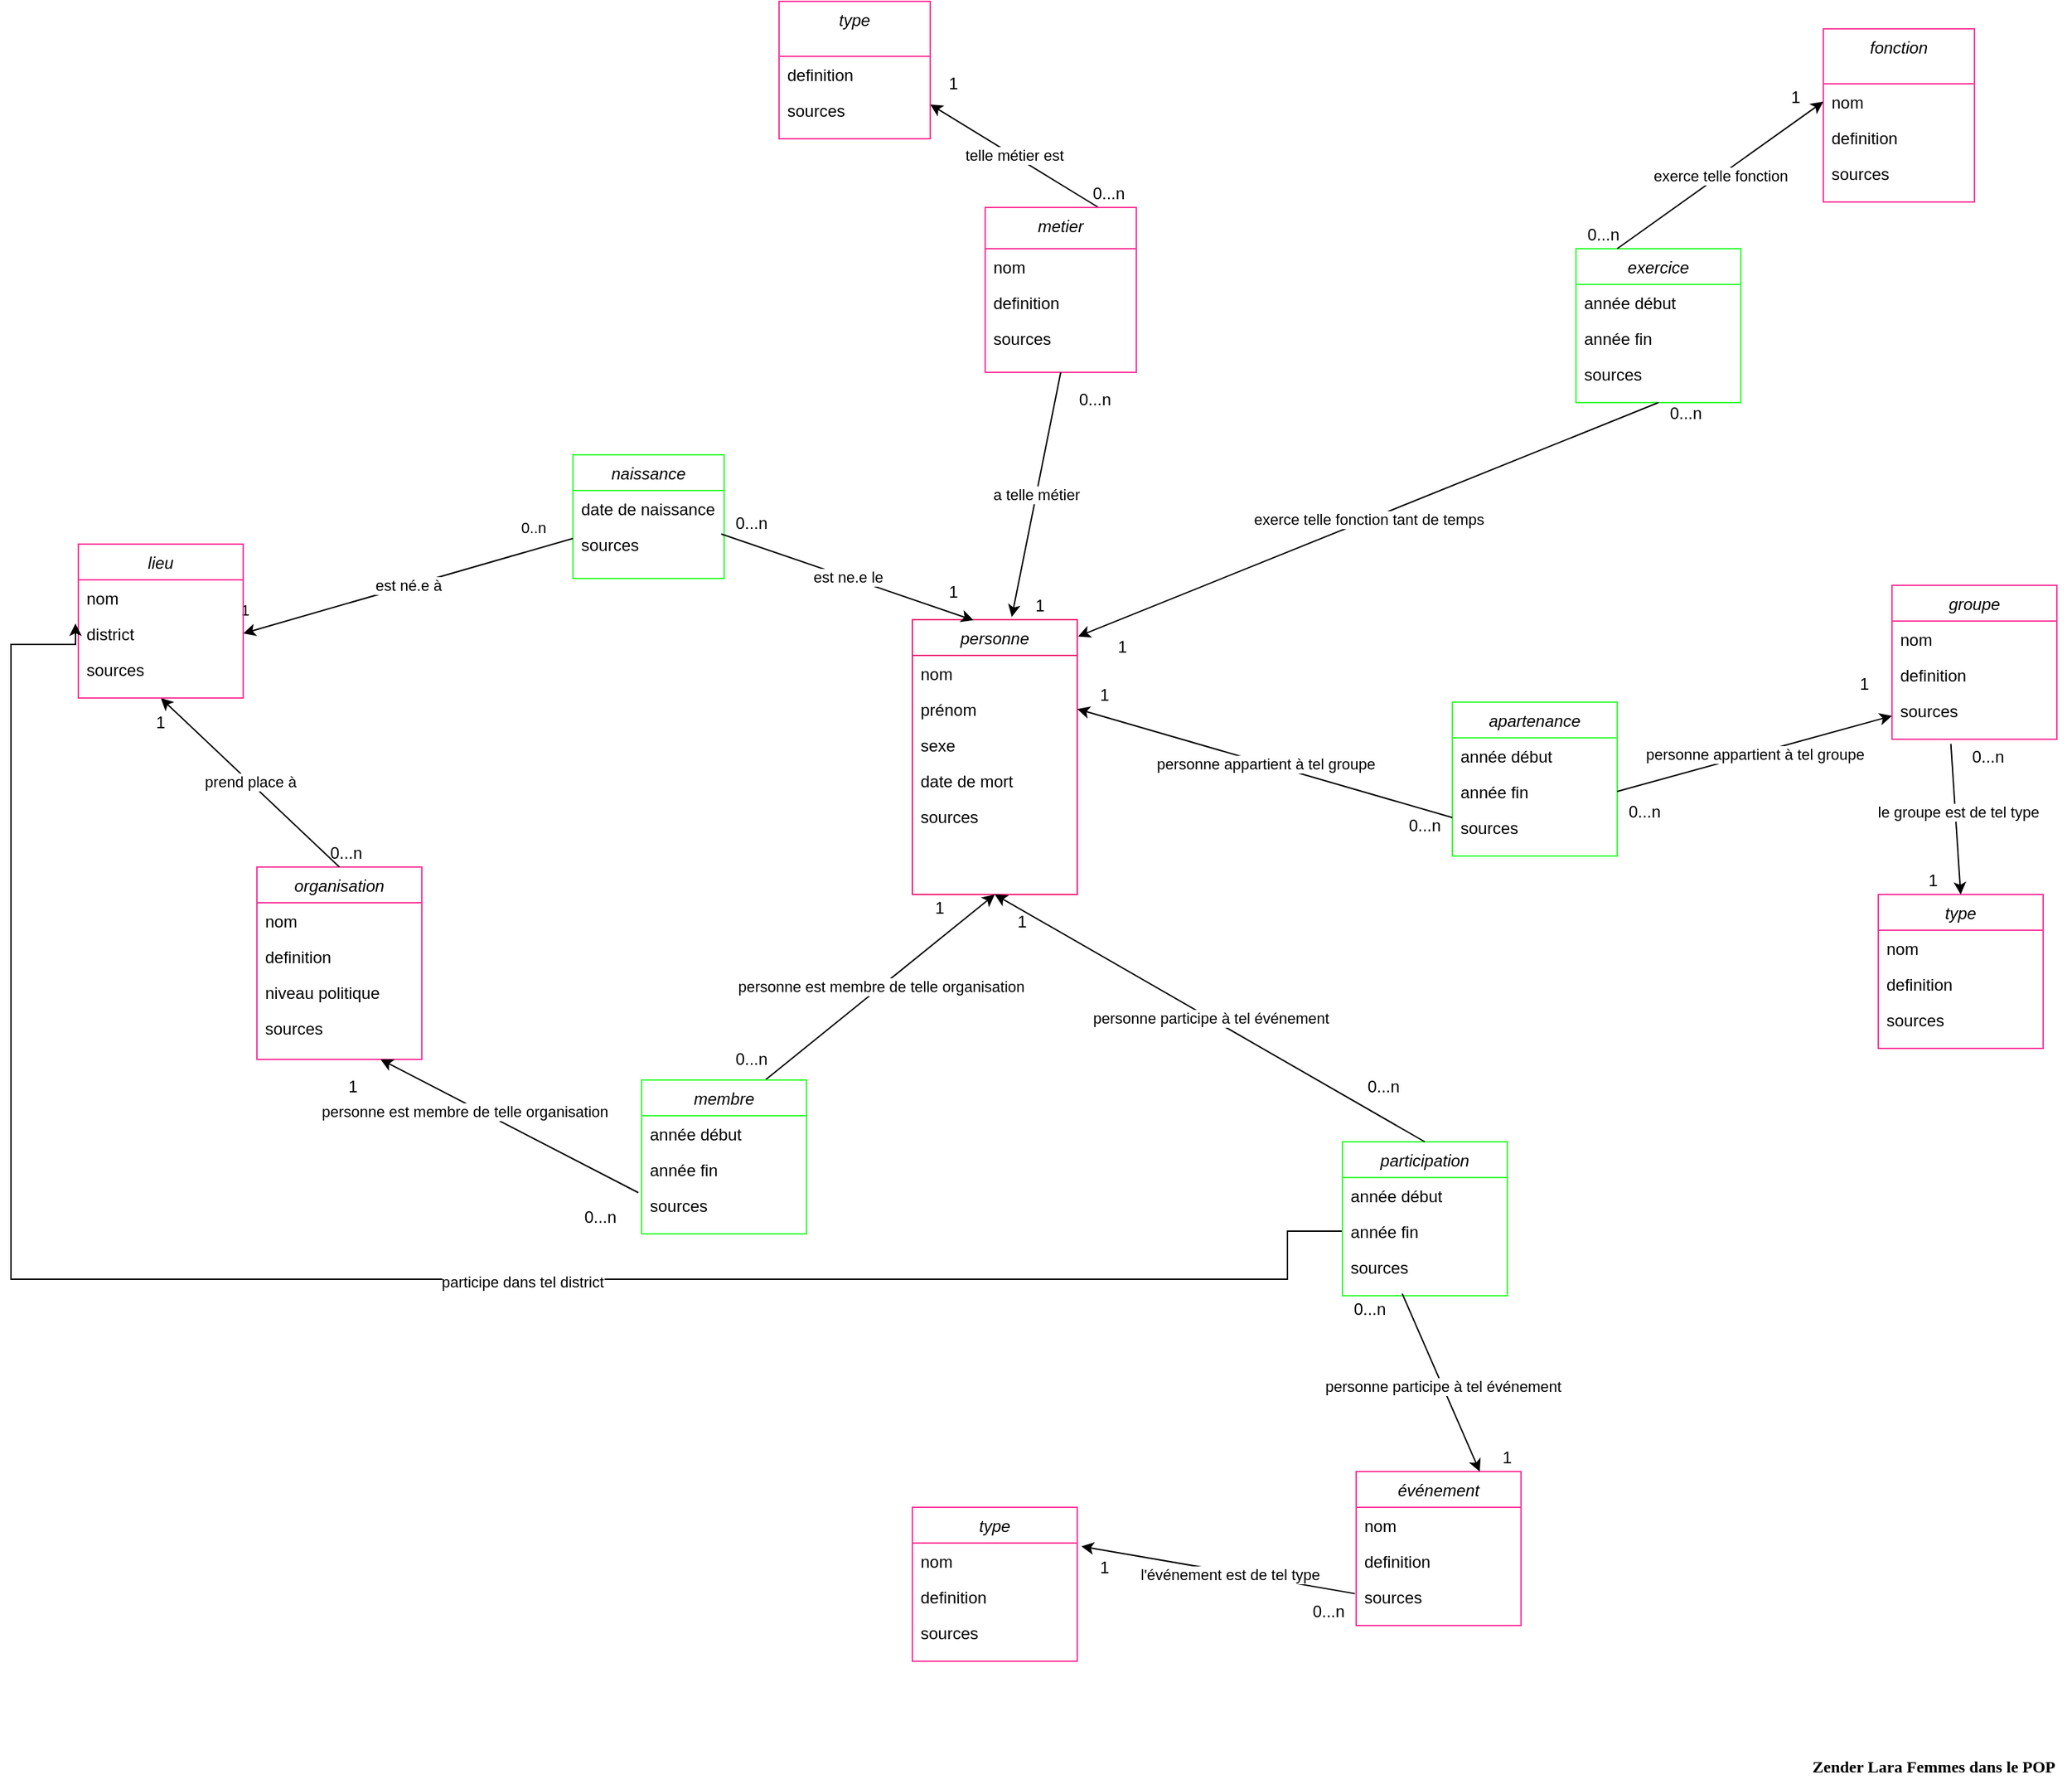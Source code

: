 <mxfile version="24.5.3" type="device">
  <diagram id="C5RBs43oDa-KdzZeNtuy" name="Page-1">
    <mxGraphModel dx="1290" dy="1790" grid="1" gridSize="10" guides="1" tooltips="1" connect="1" arrows="1" fold="1" page="1" pageScale="1" pageWidth="1654" pageHeight="1169" math="0" shadow="0">
      <root>
        <mxCell id="WIyWlLk6GJQsqaUBKTNV-0" />
        <mxCell id="WIyWlLk6GJQsqaUBKTNV-1" parent="WIyWlLk6GJQsqaUBKTNV-0" />
        <mxCell id="zkfFHV4jXpPFQw0GAbJ--0" value="personne" style="swimlane;fontStyle=2;align=center;verticalAlign=top;childLayout=stackLayout;horizontal=1;startSize=26;horizontalStack=0;resizeParent=1;resizeLast=0;collapsible=1;marginBottom=0;rounded=0;shadow=0;strokeWidth=1;strokeColor=#F02274;" parent="WIyWlLk6GJQsqaUBKTNV-1" vertex="1">
          <mxGeometry x="767" y="270" width="120" height="200" as="geometry">
            <mxRectangle x="230" y="140" width="160" height="26" as="alternateBounds" />
          </mxGeometry>
        </mxCell>
        <mxCell id="zkfFHV4jXpPFQw0GAbJ--1" value="nom" style="text;align=left;verticalAlign=top;spacingLeft=4;spacingRight=4;overflow=hidden;rotatable=0;points=[[0,0.5],[1,0.5]];portConstraint=eastwest;" parent="zkfFHV4jXpPFQw0GAbJ--0" vertex="1">
          <mxGeometry y="26" width="120" height="26" as="geometry" />
        </mxCell>
        <mxCell id="zkfFHV4jXpPFQw0GAbJ--3" value="prénom" style="text;align=left;verticalAlign=top;spacingLeft=4;spacingRight=4;overflow=hidden;rotatable=0;points=[[0,0.5],[1,0.5]];portConstraint=eastwest;rounded=0;shadow=0;html=0;" parent="zkfFHV4jXpPFQw0GAbJ--0" vertex="1">
          <mxGeometry y="52" width="120" height="26" as="geometry" />
        </mxCell>
        <mxCell id="26" value="sexe" style="text;align=left;verticalAlign=top;spacingLeft=4;spacingRight=4;overflow=hidden;rotatable=0;points=[[0,0.5],[1,0.5]];portConstraint=eastwest;rounded=0;shadow=0;html=0;" parent="zkfFHV4jXpPFQw0GAbJ--0" vertex="1">
          <mxGeometry y="78" width="120" height="26" as="geometry" />
        </mxCell>
        <mxCell id="53" value="date de mort" style="text;align=left;verticalAlign=top;spacingLeft=4;spacingRight=4;overflow=hidden;rotatable=0;points=[[0,0.5],[1,0.5]];portConstraint=eastwest;rounded=0;shadow=0;html=0;" parent="zkfFHV4jXpPFQw0GAbJ--0" vertex="1">
          <mxGeometry y="104" width="120" height="26" as="geometry" />
        </mxCell>
        <mxCell id="ePpiXP_GHWZkbADmIgNu-151" value="sources" style="text;align=left;verticalAlign=top;spacingLeft=4;spacingRight=4;overflow=hidden;rotatable=0;points=[[0,0.5],[1,0.5]];portConstraint=eastwest;rounded=0;shadow=0;html=0;" parent="zkfFHV4jXpPFQw0GAbJ--0" vertex="1">
          <mxGeometry y="130" width="120" height="34" as="geometry" />
        </mxCell>
        <mxCell id="Bw8D9-mf-STMI-rw64IU-0" value="naissance" style="swimlane;fontStyle=2;align=center;verticalAlign=top;childLayout=stackLayout;horizontal=1;startSize=26;horizontalStack=0;resizeParent=1;resizeLast=0;collapsible=1;marginBottom=0;rounded=0;shadow=0;strokeWidth=1;strokeColor=#33FF33;" parent="WIyWlLk6GJQsqaUBKTNV-1" vertex="1">
          <mxGeometry x="520" y="150" width="110" height="90" as="geometry">
            <mxRectangle x="230" y="140" width="160" height="26" as="alternateBounds" />
          </mxGeometry>
        </mxCell>
        <mxCell id="Bw8D9-mf-STMI-rw64IU-1" value="date de naissance" style="text;align=left;verticalAlign=top;spacingLeft=4;spacingRight=4;overflow=hidden;rotatable=0;points=[[0,0.5],[1,0.5]];portConstraint=eastwest;" parent="Bw8D9-mf-STMI-rw64IU-0" vertex="1">
          <mxGeometry y="26" width="110" height="26" as="geometry" />
        </mxCell>
        <mxCell id="Bw8D9-mf-STMI-rw64IU-53" style="edgeStyle=elbowEdgeStyle;rounded=0;orthogonalLoop=1;jettySize=auto;elbow=vertical;html=1;exitX=0;exitY=0.5;exitDx=0;exitDy=0;" parent="Bw8D9-mf-STMI-rw64IU-0" edge="1">
          <mxGeometry relative="1" as="geometry">
            <mxPoint y="65" as="sourcePoint" />
            <mxPoint y="65" as="targetPoint" />
          </mxGeometry>
        </mxCell>
        <mxCell id="ePpiXP_GHWZkbADmIgNu-146" value="sources" style="text;align=left;verticalAlign=top;spacingLeft=4;spacingRight=4;overflow=hidden;rotatable=0;points=[[0,0.5],[1,0.5]];portConstraint=eastwest;rounded=0;shadow=0;html=0;" parent="Bw8D9-mf-STMI-rw64IU-0" vertex="1">
          <mxGeometry y="52" width="110" height="34" as="geometry" />
        </mxCell>
        <mxCell id="Bw8D9-mf-STMI-rw64IU-49" value="est né.e à" style="endArrow=classic;html=1;entryX=1;entryY=0.5;entryDx=0;entryDy=0;" parent="WIyWlLk6GJQsqaUBKTNV-1" source="Bw8D9-mf-STMI-rw64IU-0" target="AKejJXtfKyZrkdiXsG_P-150" edge="1">
          <mxGeometry relative="1" as="geometry">
            <mxPoint x="700" y="290.0" as="sourcePoint" />
            <mxPoint x="290" y="301" as="targetPoint" />
            <Array as="points" />
          </mxGeometry>
        </mxCell>
        <mxCell id="Bw8D9-mf-STMI-rw64IU-51" value="1" style="edgeLabel;html=1;align=center;verticalAlign=middle;resizable=0;points=[];" parent="Bw8D9-mf-STMI-rw64IU-49" vertex="1" connectable="0">
          <mxGeometry x="0.888" y="-1" relative="1" as="geometry">
            <mxPoint x="-12" y="-12" as="offset" />
          </mxGeometry>
        </mxCell>
        <mxCell id="Bw8D9-mf-STMI-rw64IU-52" value="0..n" style="edgeLabel;html=1;align=center;verticalAlign=middle;resizable=0;points=[];" parent="Bw8D9-mf-STMI-rw64IU-49" vertex="1" connectable="0">
          <mxGeometry x="-0.881" y="-1" relative="1" as="geometry">
            <mxPoint x="-14.14" y="-11" as="offset" />
          </mxGeometry>
        </mxCell>
        <mxCell id="Bw8D9-mf-STMI-rw64IU-54" value="organisation" style="swimlane;fontStyle=2;align=center;verticalAlign=top;childLayout=stackLayout;horizontal=1;startSize=26;horizontalStack=0;resizeParent=1;resizeLast=0;collapsible=1;marginBottom=0;rounded=0;shadow=0;strokeWidth=1;strokeColor=#FF3399;" parent="WIyWlLk6GJQsqaUBKTNV-1" vertex="1">
          <mxGeometry x="290" y="450" width="120" height="140" as="geometry">
            <mxRectangle x="230" y="140" width="160" height="26" as="alternateBounds" />
          </mxGeometry>
        </mxCell>
        <mxCell id="Bw8D9-mf-STMI-rw64IU-55" value="nom" style="text;align=left;verticalAlign=top;spacingLeft=4;spacingRight=4;overflow=hidden;rotatable=0;points=[[0,0.5],[1,0.5]];portConstraint=eastwest;" parent="Bw8D9-mf-STMI-rw64IU-54" vertex="1">
          <mxGeometry y="26" width="120" height="26" as="geometry" />
        </mxCell>
        <mxCell id="Bw8D9-mf-STMI-rw64IU-57" style="edgeStyle=elbowEdgeStyle;rounded=0;orthogonalLoop=1;jettySize=auto;elbow=vertical;html=1;exitX=0;exitY=0.5;exitDx=0;exitDy=0;" parent="Bw8D9-mf-STMI-rw64IU-54" edge="1">
          <mxGeometry relative="1" as="geometry">
            <mxPoint y="91" as="sourcePoint" />
            <mxPoint y="91" as="targetPoint" />
          </mxGeometry>
        </mxCell>
        <mxCell id="10" value="definition" style="text;align=left;verticalAlign=top;spacingLeft=4;spacingRight=4;overflow=hidden;rotatable=0;points=[[0,0.5],[1,0.5]];portConstraint=eastwest;rounded=0;shadow=0;html=0;" parent="Bw8D9-mf-STMI-rw64IU-54" vertex="1">
          <mxGeometry y="52" width="120" height="26" as="geometry" />
        </mxCell>
        <mxCell id="54" value="niveau politique" style="text;align=left;verticalAlign=top;spacingLeft=4;spacingRight=4;overflow=hidden;rotatable=0;points=[[0,0.5],[1,0.5]];portConstraint=eastwest;rounded=0;shadow=0;html=0;" parent="Bw8D9-mf-STMI-rw64IU-54" vertex="1">
          <mxGeometry y="78" width="120" height="26" as="geometry" />
        </mxCell>
        <mxCell id="ePpiXP_GHWZkbADmIgNu-149" value="sources" style="text;align=left;verticalAlign=top;spacingLeft=4;spacingRight=4;overflow=hidden;rotatable=0;points=[[0,0.5],[1,0.5]];portConstraint=eastwest;rounded=0;shadow=0;html=0;" parent="Bw8D9-mf-STMI-rw64IU-54" vertex="1">
          <mxGeometry y="104" width="120" height="34" as="geometry" />
        </mxCell>
        <mxCell id="Bw8D9-mf-STMI-rw64IU-127" value="&lt;p class=&quot;p1&quot; style=&quot;margin: 0px ; font-stretch: normal ; line-height: normal ; font-family: &amp;quot;times&amp;quot;&quot;&gt;&lt;b&gt;Zender Lara Femmes dans le POP&lt;/b&gt;&lt;/p&gt;" style="text;html=1;align=center;verticalAlign=middle;resizable=0;points=[];autosize=1;" parent="WIyWlLk6GJQsqaUBKTNV-1" vertex="1">
          <mxGeometry x="1410" y="1090" width="200" height="30" as="geometry" />
        </mxCell>
        <mxCell id="15" value="prend place à" style="edgeStyle=none;html=1;exitX=0.5;exitY=0;exitDx=0;exitDy=0;entryX=0.5;entryY=1;entryDx=0;entryDy=0;" parent="WIyWlLk6GJQsqaUBKTNV-1" source="Bw8D9-mf-STMI-rw64IU-54" target="AKejJXtfKyZrkdiXsG_P-148" edge="1">
          <mxGeometry relative="1" as="geometry">
            <mxPoint x="230" y="350" as="targetPoint" />
            <Array as="points" />
          </mxGeometry>
        </mxCell>
        <mxCell id="36" value="personne est membre de telle organisation" style="edgeStyle=none;html=1;exitX=0.75;exitY=0;exitDx=0;exitDy=0;entryX=0.5;entryY=1;entryDx=0;entryDy=0;" parent="WIyWlLk6GJQsqaUBKTNV-1" source="31" target="zkfFHV4jXpPFQw0GAbJ--0" edge="1">
          <mxGeometry relative="1" as="geometry">
            <mxPoint x="1110" y="520" as="targetPoint" />
          </mxGeometry>
        </mxCell>
        <mxCell id="42" value="personne est membre de telle organisation" style="edgeStyle=none;html=1;entryX=0.75;entryY=1;entryDx=0;entryDy=0;exitX=-0.02;exitY=1.154;exitDx=0;exitDy=0;exitPerimeter=0;" parent="WIyWlLk6GJQsqaUBKTNV-1" source="33" target="Bw8D9-mf-STMI-rw64IU-54" edge="1">
          <mxGeometry x="0.318" y="6" relative="1" as="geometry">
            <mxPoint x="720" y="620" as="targetPoint" />
            <mxPoint x="860" y="840" as="sourcePoint" />
            <Array as="points" />
            <mxPoint as="offset" />
          </mxGeometry>
        </mxCell>
        <mxCell id="31" value="membre" style="swimlane;fontStyle=2;align=center;verticalAlign=top;childLayout=stackLayout;horizontal=1;startSize=26;horizontalStack=0;resizeParent=1;resizeLast=0;collapsible=1;marginBottom=0;rounded=0;shadow=0;strokeWidth=1;strokeColor=#33FF33;" parent="WIyWlLk6GJQsqaUBKTNV-1" vertex="1">
          <mxGeometry x="570" y="605" width="120" height="112" as="geometry">
            <mxRectangle x="230" y="140" width="160" height="26" as="alternateBounds" />
          </mxGeometry>
        </mxCell>
        <mxCell id="32" value="année début" style="text;align=left;verticalAlign=top;spacingLeft=4;spacingRight=4;overflow=hidden;rotatable=0;points=[[0,0.5],[1,0.5]];portConstraint=eastwest;" parent="31" vertex="1">
          <mxGeometry y="26" width="120" height="26" as="geometry" />
        </mxCell>
        <mxCell id="34" style="edgeStyle=elbowEdgeStyle;rounded=0;orthogonalLoop=1;jettySize=auto;elbow=vertical;html=1;exitX=0;exitY=0.5;exitDx=0;exitDy=0;" parent="31" edge="1">
          <mxGeometry relative="1" as="geometry">
            <mxPoint y="91" as="sourcePoint" />
            <mxPoint y="91" as="targetPoint" />
          </mxGeometry>
        </mxCell>
        <mxCell id="33" value="année fin" style="text;align=left;verticalAlign=top;spacingLeft=4;spacingRight=4;overflow=hidden;rotatable=0;points=[[0,0.5],[1,0.5]];portConstraint=eastwest;rounded=0;shadow=0;html=0;" parent="31" vertex="1">
          <mxGeometry y="52" width="120" height="26" as="geometry" />
        </mxCell>
        <mxCell id="ePpiXP_GHWZkbADmIgNu-150" value="sources" style="text;align=left;verticalAlign=top;spacingLeft=4;spacingRight=4;overflow=hidden;rotatable=0;points=[[0,0.5],[1,0.5]];portConstraint=eastwest;rounded=0;shadow=0;html=0;" parent="31" vertex="1">
          <mxGeometry y="78" width="120" height="34" as="geometry" />
        </mxCell>
        <mxCell id="56" value="0...n" style="text;strokeColor=none;align=center;fillColor=none;html=1;verticalAlign=middle;whiteSpace=wrap;rounded=0;" parent="WIyWlLk6GJQsqaUBKTNV-1" vertex="1">
          <mxGeometry x="630" y="190" width="40" height="20" as="geometry" />
        </mxCell>
        <mxCell id="57" value="1" style="text;strokeColor=none;align=center;fillColor=none;html=1;verticalAlign=middle;whiteSpace=wrap;rounded=0;" parent="WIyWlLk6GJQsqaUBKTNV-1" vertex="1">
          <mxGeometry x="840" y="250" width="40" height="20" as="geometry" />
        </mxCell>
        <mxCell id="58" value="0...n" style="text;strokeColor=none;align=center;fillColor=none;html=1;verticalAlign=middle;whiteSpace=wrap;rounded=0;" parent="WIyWlLk6GJQsqaUBKTNV-1" vertex="1">
          <mxGeometry x="340" y="430" width="30" height="20" as="geometry" />
        </mxCell>
        <mxCell id="59" value="1" style="text;strokeColor=none;align=center;fillColor=none;html=1;verticalAlign=middle;whiteSpace=wrap;rounded=0;" parent="WIyWlLk6GJQsqaUBKTNV-1" vertex="1">
          <mxGeometry x="210" y="335" width="20" height="20" as="geometry" />
        </mxCell>
        <mxCell id="60" value="0...n" style="text;strokeColor=none;align=center;fillColor=none;html=1;verticalAlign=middle;whiteSpace=wrap;rounded=0;" parent="WIyWlLk6GJQsqaUBKTNV-1" vertex="1">
          <mxGeometry x="890" y="-50" width="40" height="20" as="geometry" />
        </mxCell>
        <mxCell id="61" value="1" style="text;strokeColor=none;align=center;fillColor=none;html=1;verticalAlign=middle;whiteSpace=wrap;rounded=0;" parent="WIyWlLk6GJQsqaUBKTNV-1" vertex="1">
          <mxGeometry x="340" y="600" width="40" height="20" as="geometry" />
        </mxCell>
        <mxCell id="62" value="0...n" style="text;strokeColor=none;align=center;fillColor=none;html=1;verticalAlign=middle;whiteSpace=wrap;rounded=0;" parent="WIyWlLk6GJQsqaUBKTNV-1" vertex="1">
          <mxGeometry x="1090" y="600" width="40" height="20" as="geometry" />
        </mxCell>
        <mxCell id="63" value="1" style="text;strokeColor=none;align=center;fillColor=none;html=1;verticalAlign=middle;whiteSpace=wrap;rounded=0;" parent="WIyWlLk6GJQsqaUBKTNV-1" vertex="1">
          <mxGeometry x="767" y="470" width="40" height="20" as="geometry" />
        </mxCell>
        <mxCell id="117" value="telle métier est" style="edgeStyle=none;html=1;entryX=1;entryY=0.75;entryDx=0;entryDy=0;exitX=0.75;exitY=0;exitDx=0;exitDy=0;" parent="WIyWlLk6GJQsqaUBKTNV-1" source="103" target="114" edge="1">
          <mxGeometry relative="1" as="geometry" />
        </mxCell>
        <mxCell id="103" value="metier" style="swimlane;fontStyle=2;align=center;verticalAlign=top;childLayout=stackLayout;horizontal=1;startSize=30;horizontalStack=0;resizeParent=1;resizeLast=0;collapsible=1;marginBottom=0;rounded=0;shadow=0;strokeWidth=1;strokeColor=#FF3399;" parent="WIyWlLk6GJQsqaUBKTNV-1" vertex="1">
          <mxGeometry x="820" y="-30" width="110" height="120" as="geometry">
            <mxRectangle x="230" y="140" width="160" height="26" as="alternateBounds" />
          </mxGeometry>
        </mxCell>
        <mxCell id="104" value="nom" style="text;align=left;verticalAlign=top;spacingLeft=4;spacingRight=4;overflow=hidden;rotatable=0;points=[[0,0.5],[1,0.5]];portConstraint=eastwest;" parent="103" vertex="1">
          <mxGeometry y="30" width="110" height="26" as="geometry" />
        </mxCell>
        <mxCell id="105" value="definition" style="text;align=left;verticalAlign=top;spacingLeft=4;spacingRight=4;overflow=hidden;rotatable=0;points=[[0,0.5],[1,0.5]];portConstraint=eastwest;rounded=0;shadow=0;html=0;" parent="103" vertex="1">
          <mxGeometry y="56" width="110" height="26" as="geometry" />
        </mxCell>
        <mxCell id="ePpiXP_GHWZkbADmIgNu-145" value="sources" style="text;align=left;verticalAlign=top;spacingLeft=4;spacingRight=4;overflow=hidden;rotatable=0;points=[[0,0.5],[1,0.5]];portConstraint=eastwest;rounded=0;shadow=0;html=0;" parent="103" vertex="1">
          <mxGeometry y="82" width="110" height="34" as="geometry" />
        </mxCell>
        <mxCell id="112" value="a telle métier" style="edgeStyle=none;html=1;exitX=0.5;exitY=1;exitDx=0;exitDy=0;entryX=0.603;entryY=-0.01;entryDx=0;entryDy=0;entryPerimeter=0;" parent="WIyWlLk6GJQsqaUBKTNV-1" source="103" target="zkfFHV4jXpPFQw0GAbJ--0" edge="1">
          <mxGeometry relative="1" as="geometry">
            <mxPoint x="1180" y="510" as="targetPoint" />
            <mxPoint x="1370" y="495" as="sourcePoint" />
          </mxGeometry>
        </mxCell>
        <mxCell id="114" value="type" style="swimlane;fontStyle=2;align=center;verticalAlign=top;childLayout=stackLayout;horizontal=1;startSize=40;horizontalStack=0;resizeParent=1;resizeLast=0;collapsible=1;marginBottom=0;rounded=0;shadow=0;strokeWidth=1;strokeColor=#FF3399;" parent="WIyWlLk6GJQsqaUBKTNV-1" vertex="1">
          <mxGeometry x="670" y="-180" width="110" height="100" as="geometry">
            <mxRectangle x="230" y="140" width="160" height="26" as="alternateBounds" />
          </mxGeometry>
        </mxCell>
        <mxCell id="116" value="definition" style="text;align=left;verticalAlign=top;spacingLeft=4;spacingRight=4;overflow=hidden;rotatable=0;points=[[0,0.5],[1,0.5]];portConstraint=eastwest;rounded=0;shadow=0;html=0;" parent="114" vertex="1">
          <mxGeometry y="40" width="110" height="26" as="geometry" />
        </mxCell>
        <mxCell id="ePpiXP_GHWZkbADmIgNu-144" value="sources" style="text;align=left;verticalAlign=top;spacingLeft=4;spacingRight=4;overflow=hidden;rotatable=0;points=[[0,0.5],[1,0.5]];portConstraint=eastwest;rounded=0;shadow=0;html=0;" parent="114" vertex="1">
          <mxGeometry y="66" width="110" height="34" as="geometry" />
        </mxCell>
        <mxCell id="120" value="0...n" style="text;strokeColor=none;align=center;fillColor=none;html=1;verticalAlign=middle;whiteSpace=wrap;rounded=0;" parent="WIyWlLk6GJQsqaUBKTNV-1" vertex="1">
          <mxGeometry x="880" y="100" width="40" height="20" as="geometry" />
        </mxCell>
        <mxCell id="125" value="1" style="text;strokeColor=none;align=center;fillColor=none;html=1;verticalAlign=middle;whiteSpace=wrap;rounded=0;" parent="WIyWlLk6GJQsqaUBKTNV-1" vertex="1">
          <mxGeometry x="787" y="-130" width="20" height="20" as="geometry" />
        </mxCell>
        <mxCell id="25" value="est ne.e le" style="edgeStyle=none;html=1;exitX=0.981;exitY=1.217;exitDx=0;exitDy=0;entryX=0.371;entryY=0.002;entryDx=0;entryDy=0;entryPerimeter=0;exitPerimeter=0;" parent="WIyWlLk6GJQsqaUBKTNV-1" source="Bw8D9-mf-STMI-rw64IU-1" target="zkfFHV4jXpPFQw0GAbJ--0" edge="1">
          <mxGeometry relative="1" as="geometry">
            <mxPoint x="790" y="290" as="targetPoint" />
          </mxGeometry>
        </mxCell>
        <mxCell id="137" value="groupe" style="swimlane;fontStyle=2;align=center;verticalAlign=top;childLayout=stackLayout;horizontal=1;startSize=26;horizontalStack=0;resizeParent=1;resizeLast=0;collapsible=1;marginBottom=0;rounded=0;shadow=0;strokeWidth=1;strokeColor=#FF3399;" parent="WIyWlLk6GJQsqaUBKTNV-1" vertex="1">
          <mxGeometry x="1480" y="245" width="120" height="112" as="geometry">
            <mxRectangle x="230" y="140" width="160" height="26" as="alternateBounds" />
          </mxGeometry>
        </mxCell>
        <mxCell id="138" value="nom" style="text;align=left;verticalAlign=top;spacingLeft=4;spacingRight=4;overflow=hidden;rotatable=0;points=[[0,0.5],[1,0.5]];portConstraint=eastwest;" parent="137" vertex="1">
          <mxGeometry y="26" width="120" height="26" as="geometry" />
        </mxCell>
        <mxCell id="139" value="definition" style="text;align=left;verticalAlign=top;spacingLeft=4;spacingRight=4;overflow=hidden;rotatable=0;points=[[0,0.5],[1,0.5]];portConstraint=eastwest;rounded=0;shadow=0;html=0;" parent="137" vertex="1">
          <mxGeometry y="52" width="120" height="26" as="geometry" />
        </mxCell>
        <mxCell id="140" style="edgeStyle=elbowEdgeStyle;rounded=0;orthogonalLoop=1;jettySize=auto;elbow=vertical;html=1;exitX=0;exitY=0.5;exitDx=0;exitDy=0;" parent="137" edge="1">
          <mxGeometry relative="1" as="geometry">
            <mxPoint y="91" as="sourcePoint" />
            <mxPoint y="91" as="targetPoint" />
          </mxGeometry>
        </mxCell>
        <mxCell id="ePpiXP_GHWZkbADmIgNu-157" value="sources" style="text;align=left;verticalAlign=top;spacingLeft=4;spacingRight=4;overflow=hidden;rotatable=0;points=[[0,0.5],[1,0.5]];portConstraint=eastwest;rounded=0;shadow=0;html=0;" parent="137" vertex="1">
          <mxGeometry y="78" width="120" height="34" as="geometry" />
        </mxCell>
        <mxCell id="143" value="0...n" style="text;strokeColor=none;align=center;fillColor=none;html=1;verticalAlign=middle;whiteSpace=wrap;rounded=0;fontStyle=0" parent="WIyWlLk6GJQsqaUBKTNV-1" vertex="1">
          <mxGeometry x="520" y="695" width="40" height="20" as="geometry" />
        </mxCell>
        <mxCell id="AKejJXtfKyZrkdiXsG_P-146" value="1" style="text;strokeColor=none;align=center;fillColor=none;html=1;verticalAlign=middle;whiteSpace=wrap;rounded=0;" parent="WIyWlLk6GJQsqaUBKTNV-1" vertex="1">
          <mxGeometry x="787" y="240" width="20" height="20" as="geometry" />
        </mxCell>
        <mxCell id="AKejJXtfKyZrkdiXsG_P-148" value="lieu" style="swimlane;fontStyle=2;align=center;verticalAlign=top;childLayout=stackLayout;horizontal=1;startSize=26;horizontalStack=0;resizeParent=1;resizeLast=0;collapsible=1;marginBottom=0;rounded=0;shadow=0;strokeWidth=1;strokeColor=#FF3399;" parent="WIyWlLk6GJQsqaUBKTNV-1" vertex="1">
          <mxGeometry x="160" y="215" width="120" height="112" as="geometry">
            <mxRectangle x="230" y="140" width="160" height="26" as="alternateBounds" />
          </mxGeometry>
        </mxCell>
        <mxCell id="AKejJXtfKyZrkdiXsG_P-149" value="nom" style="text;align=left;verticalAlign=top;spacingLeft=4;spacingRight=4;overflow=hidden;rotatable=0;points=[[0,0.5],[1,0.5]];portConstraint=eastwest;" parent="AKejJXtfKyZrkdiXsG_P-148" vertex="1">
          <mxGeometry y="26" width="120" height="26" as="geometry" />
        </mxCell>
        <mxCell id="AKejJXtfKyZrkdiXsG_P-150" value="district" style="text;align=left;verticalAlign=top;spacingLeft=4;spacingRight=4;overflow=hidden;rotatable=0;points=[[0,0.5],[1,0.5]];portConstraint=eastwest;rounded=0;shadow=0;html=0;" parent="AKejJXtfKyZrkdiXsG_P-148" vertex="1">
          <mxGeometry y="52" width="120" height="26" as="geometry" />
        </mxCell>
        <mxCell id="AKejJXtfKyZrkdiXsG_P-151" style="edgeStyle=elbowEdgeStyle;rounded=0;orthogonalLoop=1;jettySize=auto;elbow=vertical;html=1;exitX=0;exitY=0.5;exitDx=0;exitDy=0;" parent="AKejJXtfKyZrkdiXsG_P-148" edge="1">
          <mxGeometry relative="1" as="geometry">
            <mxPoint y="91" as="sourcePoint" />
            <mxPoint y="91" as="targetPoint" />
          </mxGeometry>
        </mxCell>
        <mxCell id="ePpiXP_GHWZkbADmIgNu-148" value="sources" style="text;align=left;verticalAlign=top;spacingLeft=4;spacingRight=4;overflow=hidden;rotatable=0;points=[[0,0.5],[1,0.5]];portConstraint=eastwest;rounded=0;shadow=0;html=0;" parent="AKejJXtfKyZrkdiXsG_P-148" vertex="1">
          <mxGeometry y="78" width="120" height="34" as="geometry" />
        </mxCell>
        <mxCell id="MSQ96yjHy3lczbJtATpZ-144" value="0...n" style="text;strokeColor=none;align=center;fillColor=none;html=1;verticalAlign=middle;whiteSpace=wrap;rounded=0;" parent="WIyWlLk6GJQsqaUBKTNV-1" vertex="1">
          <mxGeometry x="630" y="580" width="40" height="20" as="geometry" />
        </mxCell>
        <mxCell id="MSQ96yjHy3lczbJtATpZ-145" value="événement" style="swimlane;fontStyle=2;align=center;verticalAlign=top;childLayout=stackLayout;horizontal=1;startSize=26;horizontalStack=0;resizeParent=1;resizeLast=0;collapsible=1;marginBottom=0;rounded=0;shadow=0;strokeWidth=1;strokeColor=#FF3399;" parent="WIyWlLk6GJQsqaUBKTNV-1" vertex="1">
          <mxGeometry x="1090" y="890" width="120" height="112" as="geometry">
            <mxRectangle x="230" y="140" width="160" height="26" as="alternateBounds" />
          </mxGeometry>
        </mxCell>
        <mxCell id="MSQ96yjHy3lczbJtATpZ-146" value="nom" style="text;align=left;verticalAlign=top;spacingLeft=4;spacingRight=4;overflow=hidden;rotatable=0;points=[[0,0.5],[1,0.5]];portConstraint=eastwest;" parent="MSQ96yjHy3lczbJtATpZ-145" vertex="1">
          <mxGeometry y="26" width="120" height="26" as="geometry" />
        </mxCell>
        <mxCell id="MSQ96yjHy3lczbJtATpZ-147" value="definition" style="text;align=left;verticalAlign=top;spacingLeft=4;spacingRight=4;overflow=hidden;rotatable=0;points=[[0,0.5],[1,0.5]];portConstraint=eastwest;rounded=0;shadow=0;html=0;" parent="MSQ96yjHy3lczbJtATpZ-145" vertex="1">
          <mxGeometry y="52" width="120" height="26" as="geometry" />
        </mxCell>
        <mxCell id="MSQ96yjHy3lczbJtATpZ-148" style="edgeStyle=elbowEdgeStyle;rounded=0;orthogonalLoop=1;jettySize=auto;elbow=vertical;html=1;exitX=0;exitY=0.5;exitDx=0;exitDy=0;" parent="MSQ96yjHy3lczbJtATpZ-145" edge="1">
          <mxGeometry relative="1" as="geometry">
            <mxPoint y="91" as="sourcePoint" />
            <mxPoint y="91" as="targetPoint" />
          </mxGeometry>
        </mxCell>
        <mxCell id="ePpiXP_GHWZkbADmIgNu-155" value="sources" style="text;align=left;verticalAlign=top;spacingLeft=4;spacingRight=4;overflow=hidden;rotatable=0;points=[[0,0.5],[1,0.5]];portConstraint=eastwest;rounded=0;shadow=0;html=0;" parent="MSQ96yjHy3lczbJtATpZ-145" vertex="1">
          <mxGeometry y="78" width="120" height="34" as="geometry" />
        </mxCell>
        <mxCell id="MSQ96yjHy3lczbJtATpZ-156" value="0...n" style="text;strokeColor=none;align=center;fillColor=none;html=1;verticalAlign=middle;whiteSpace=wrap;rounded=0;" parent="WIyWlLk6GJQsqaUBKTNV-1" vertex="1">
          <mxGeometry x="1080" y="762" width="40" height="20" as="geometry" />
        </mxCell>
        <mxCell id="MSQ96yjHy3lczbJtATpZ-157" value="1" style="text;strokeColor=none;align=center;fillColor=none;html=1;verticalAlign=middle;whiteSpace=wrap;rounded=0;" parent="WIyWlLk6GJQsqaUBKTNV-1" vertex="1">
          <mxGeometry x="887" y="950" width="40" height="20" as="geometry" />
        </mxCell>
        <mxCell id="WSqM2AvyykG8kamxB0b0-208" style="edgeStyle=orthogonalEdgeStyle;rounded=0;orthogonalLoop=1;jettySize=auto;html=1;exitX=0;exitY=0.5;exitDx=0;exitDy=0;entryX=-0.017;entryY=0.223;entryDx=0;entryDy=0;entryPerimeter=0;" parent="WIyWlLk6GJQsqaUBKTNV-1" source="WSqM2AvyykG8kamxB0b0-151" target="AKejJXtfKyZrkdiXsG_P-150" edge="1">
          <mxGeometry relative="1" as="geometry">
            <mxPoint x="110" y="320" as="targetPoint" />
            <Array as="points">
              <mxPoint x="1040" y="715" />
              <mxPoint x="1040" y="750" />
              <mxPoint x="111" y="750" />
              <mxPoint x="111" y="288" />
            </Array>
          </mxGeometry>
        </mxCell>
        <mxCell id="WSqM2AvyykG8kamxB0b0-210" value="participe dans tel district" style="edgeLabel;html=1;align=center;verticalAlign=middle;resizable=0;points=[];" parent="WSqM2AvyykG8kamxB0b0-208" vertex="1" connectable="0">
          <mxGeometry x="-0.172" y="2" relative="1" as="geometry">
            <mxPoint as="offset" />
          </mxGeometry>
        </mxCell>
        <mxCell id="WSqM2AvyykG8kamxB0b0-148" value="participation" style="swimlane;fontStyle=2;align=center;verticalAlign=top;childLayout=stackLayout;horizontal=1;startSize=26;horizontalStack=0;resizeParent=1;resizeLast=0;collapsible=1;marginBottom=0;rounded=0;shadow=0;strokeWidth=1;strokeColor=#33FF33;" parent="WIyWlLk6GJQsqaUBKTNV-1" vertex="1">
          <mxGeometry x="1080" y="650" width="120" height="112" as="geometry">
            <mxRectangle x="230" y="140" width="160" height="26" as="alternateBounds" />
          </mxGeometry>
        </mxCell>
        <mxCell id="WSqM2AvyykG8kamxB0b0-149" value="année début" style="text;align=left;verticalAlign=top;spacingLeft=4;spacingRight=4;overflow=hidden;rotatable=0;points=[[0,0.5],[1,0.5]];portConstraint=eastwest;" parent="WSqM2AvyykG8kamxB0b0-148" vertex="1">
          <mxGeometry y="26" width="120" height="26" as="geometry" />
        </mxCell>
        <mxCell id="WSqM2AvyykG8kamxB0b0-150" style="edgeStyle=elbowEdgeStyle;rounded=0;orthogonalLoop=1;jettySize=auto;elbow=vertical;html=1;exitX=0;exitY=0.5;exitDx=0;exitDy=0;" parent="WSqM2AvyykG8kamxB0b0-148" edge="1">
          <mxGeometry relative="1" as="geometry">
            <mxPoint y="91" as="sourcePoint" />
            <mxPoint y="91" as="targetPoint" />
          </mxGeometry>
        </mxCell>
        <mxCell id="WSqM2AvyykG8kamxB0b0-151" value="année fin" style="text;align=left;verticalAlign=top;spacingLeft=4;spacingRight=4;overflow=hidden;rotatable=0;points=[[0,0.5],[1,0.5]];portConstraint=eastwest;rounded=0;shadow=0;html=0;" parent="WSqM2AvyykG8kamxB0b0-148" vertex="1">
          <mxGeometry y="52" width="120" height="26" as="geometry" />
        </mxCell>
        <mxCell id="ePpiXP_GHWZkbADmIgNu-153" value="sources" style="text;align=left;verticalAlign=top;spacingLeft=4;spacingRight=4;overflow=hidden;rotatable=0;points=[[0,0.5],[1,0.5]];portConstraint=eastwest;rounded=0;shadow=0;html=0;" parent="WSqM2AvyykG8kamxB0b0-148" vertex="1">
          <mxGeometry y="78" width="120" height="34" as="geometry" />
        </mxCell>
        <mxCell id="WSqM2AvyykG8kamxB0b0-154" value="personne participe à tel événement" style="edgeStyle=none;html=1;exitX=0.5;exitY=0;exitDx=0;exitDy=0;entryX=0.5;entryY=1;entryDx=0;entryDy=0;" parent="WIyWlLk6GJQsqaUBKTNV-1" source="WSqM2AvyykG8kamxB0b0-148" target="zkfFHV4jXpPFQw0GAbJ--0" edge="1">
          <mxGeometry relative="1" as="geometry">
            <mxPoint x="1070" y="520" as="targetPoint" />
            <mxPoint x="920" y="690" as="sourcePoint" />
          </mxGeometry>
        </mxCell>
        <mxCell id="WSqM2AvyykG8kamxB0b0-155" value="1" style="text;strokeColor=none;align=center;fillColor=none;html=1;verticalAlign=middle;whiteSpace=wrap;rounded=0;" parent="WIyWlLk6GJQsqaUBKTNV-1" vertex="1">
          <mxGeometry x="827" y="480" width="40" height="20" as="geometry" />
        </mxCell>
        <mxCell id="144" value="1" style="text;strokeColor=none;align=center;fillColor=none;html=1;verticalAlign=middle;whiteSpace=wrap;rounded=0;" parent="WIyWlLk6GJQsqaUBKTNV-1" vertex="1">
          <mxGeometry x="1180" y="870" width="40" height="20" as="geometry" />
        </mxCell>
        <mxCell id="WSqM2AvyykG8kamxB0b0-162" value="type" style="swimlane;fontStyle=2;align=center;verticalAlign=top;childLayout=stackLayout;horizontal=1;startSize=26;horizontalStack=0;resizeParent=1;resizeLast=0;collapsible=1;marginBottom=0;rounded=0;shadow=0;strokeWidth=1;strokeColor=#FF3399;" parent="WIyWlLk6GJQsqaUBKTNV-1" vertex="1">
          <mxGeometry x="767" y="916" width="120" height="112" as="geometry">
            <mxRectangle x="230" y="140" width="160" height="26" as="alternateBounds" />
          </mxGeometry>
        </mxCell>
        <mxCell id="WSqM2AvyykG8kamxB0b0-163" value="nom" style="text;align=left;verticalAlign=top;spacingLeft=4;spacingRight=4;overflow=hidden;rotatable=0;points=[[0,0.5],[1,0.5]];portConstraint=eastwest;" parent="WSqM2AvyykG8kamxB0b0-162" vertex="1">
          <mxGeometry y="26" width="120" height="26" as="geometry" />
        </mxCell>
        <mxCell id="WSqM2AvyykG8kamxB0b0-164" value="definition" style="text;align=left;verticalAlign=top;spacingLeft=4;spacingRight=4;overflow=hidden;rotatable=0;points=[[0,0.5],[1,0.5]];portConstraint=eastwest;rounded=0;shadow=0;html=0;" parent="WSqM2AvyykG8kamxB0b0-162" vertex="1">
          <mxGeometry y="52" width="120" height="26" as="geometry" />
        </mxCell>
        <mxCell id="WSqM2AvyykG8kamxB0b0-165" style="edgeStyle=elbowEdgeStyle;rounded=0;orthogonalLoop=1;jettySize=auto;elbow=vertical;html=1;exitX=0;exitY=0.5;exitDx=0;exitDy=0;" parent="WSqM2AvyykG8kamxB0b0-162" edge="1">
          <mxGeometry relative="1" as="geometry">
            <mxPoint y="91" as="sourcePoint" />
            <mxPoint y="91" as="targetPoint" />
          </mxGeometry>
        </mxCell>
        <mxCell id="ePpiXP_GHWZkbADmIgNu-154" value="sources" style="text;align=left;verticalAlign=top;spacingLeft=4;spacingRight=4;overflow=hidden;rotatable=0;points=[[0,0.5],[1,0.5]];portConstraint=eastwest;rounded=0;shadow=0;html=0;" parent="WSqM2AvyykG8kamxB0b0-162" vertex="1">
          <mxGeometry y="78" width="120" height="34" as="geometry" />
        </mxCell>
        <mxCell id="WSqM2AvyykG8kamxB0b0-172" value="0...n" style="text;strokeColor=none;align=center;fillColor=none;html=1;verticalAlign=middle;whiteSpace=wrap;rounded=0;" parent="WIyWlLk6GJQsqaUBKTNV-1" vertex="1">
          <mxGeometry x="1050" y="982" width="40" height="20" as="geometry" />
        </mxCell>
        <mxCell id="WSqM2AvyykG8kamxB0b0-183" value="apartenance" style="swimlane;fontStyle=2;align=center;verticalAlign=top;childLayout=stackLayout;horizontal=1;startSize=26;horizontalStack=0;resizeParent=1;resizeLast=0;collapsible=1;marginBottom=0;rounded=0;shadow=0;strokeWidth=1;strokeColor=#33FF33;" parent="WIyWlLk6GJQsqaUBKTNV-1" vertex="1">
          <mxGeometry x="1160" y="330" width="120" height="112" as="geometry">
            <mxRectangle x="230" y="140" width="160" height="26" as="alternateBounds" />
          </mxGeometry>
        </mxCell>
        <mxCell id="WSqM2AvyykG8kamxB0b0-184" value="année début" style="text;align=left;verticalAlign=top;spacingLeft=4;spacingRight=4;overflow=hidden;rotatable=0;points=[[0,0.5],[1,0.5]];portConstraint=eastwest;" parent="WSqM2AvyykG8kamxB0b0-183" vertex="1">
          <mxGeometry y="26" width="120" height="26" as="geometry" />
        </mxCell>
        <mxCell id="WSqM2AvyykG8kamxB0b0-185" style="edgeStyle=elbowEdgeStyle;rounded=0;orthogonalLoop=1;jettySize=auto;elbow=vertical;html=1;exitX=0;exitY=0.5;exitDx=0;exitDy=0;" parent="WSqM2AvyykG8kamxB0b0-183" edge="1">
          <mxGeometry relative="1" as="geometry">
            <mxPoint y="91" as="sourcePoint" />
            <mxPoint y="91" as="targetPoint" />
          </mxGeometry>
        </mxCell>
        <mxCell id="WSqM2AvyykG8kamxB0b0-186" value="année fin" style="text;align=left;verticalAlign=top;spacingLeft=4;spacingRight=4;overflow=hidden;rotatable=0;points=[[0,0.5],[1,0.5]];portConstraint=eastwest;rounded=0;shadow=0;html=0;" parent="WSqM2AvyykG8kamxB0b0-183" vertex="1">
          <mxGeometry y="52" width="120" height="26" as="geometry" />
        </mxCell>
        <mxCell id="ePpiXP_GHWZkbADmIgNu-152" value="sources" style="text;align=left;verticalAlign=top;spacingLeft=4;spacingRight=4;overflow=hidden;rotatable=0;points=[[0,0.5],[1,0.5]];portConstraint=eastwest;rounded=0;shadow=0;html=0;" parent="WSqM2AvyykG8kamxB0b0-183" vertex="1">
          <mxGeometry y="78" width="120" height="34" as="geometry" />
        </mxCell>
        <mxCell id="WSqM2AvyykG8kamxB0b0-187" value="personne appartient à tel groupe" style="edgeStyle=none;html=1;exitX=0;exitY=0.75;exitDx=0;exitDy=0;entryX=1;entryY=0.5;entryDx=0;entryDy=0;" parent="WIyWlLk6GJQsqaUBKTNV-1" source="WSqM2AvyykG8kamxB0b0-183" target="zkfFHV4jXpPFQw0GAbJ--3" edge="1">
          <mxGeometry relative="1" as="geometry">
            <mxPoint x="1010" y="390" as="targetPoint" />
            <mxPoint x="1283" y="540" as="sourcePoint" />
          </mxGeometry>
        </mxCell>
        <mxCell id="WSqM2AvyykG8kamxB0b0-188" value="0...n" style="text;strokeColor=none;align=center;fillColor=none;html=1;verticalAlign=middle;whiteSpace=wrap;rounded=0;" parent="WIyWlLk6GJQsqaUBKTNV-1" vertex="1">
          <mxGeometry x="1120" y="410" width="40" height="20" as="geometry" />
        </mxCell>
        <mxCell id="WSqM2AvyykG8kamxB0b0-189" value="1" style="text;strokeColor=none;align=center;fillColor=none;html=1;verticalAlign=middle;whiteSpace=wrap;rounded=0;" parent="WIyWlLk6GJQsqaUBKTNV-1" vertex="1">
          <mxGeometry x="887" y="315" width="40" height="20" as="geometry" />
        </mxCell>
        <mxCell id="WSqM2AvyykG8kamxB0b0-191" value="type" style="swimlane;fontStyle=2;align=center;verticalAlign=top;childLayout=stackLayout;horizontal=1;startSize=26;horizontalStack=0;resizeParent=1;resizeLast=0;collapsible=1;marginBottom=0;rounded=0;shadow=0;strokeWidth=1;strokeColor=#FF3399;" parent="WIyWlLk6GJQsqaUBKTNV-1" vertex="1">
          <mxGeometry x="1470" y="470" width="120" height="112" as="geometry">
            <mxRectangle x="230" y="140" width="160" height="26" as="alternateBounds" />
          </mxGeometry>
        </mxCell>
        <mxCell id="WSqM2AvyykG8kamxB0b0-192" value="nom" style="text;align=left;verticalAlign=top;spacingLeft=4;spacingRight=4;overflow=hidden;rotatable=0;points=[[0,0.5],[1,0.5]];portConstraint=eastwest;" parent="WSqM2AvyykG8kamxB0b0-191" vertex="1">
          <mxGeometry y="26" width="120" height="26" as="geometry" />
        </mxCell>
        <mxCell id="WSqM2AvyykG8kamxB0b0-194" style="edgeStyle=elbowEdgeStyle;rounded=0;orthogonalLoop=1;jettySize=auto;elbow=vertical;html=1;exitX=0;exitY=0.5;exitDx=0;exitDy=0;" parent="WSqM2AvyykG8kamxB0b0-191" edge="1">
          <mxGeometry relative="1" as="geometry">
            <mxPoint y="91" as="sourcePoint" />
            <mxPoint y="91" as="targetPoint" />
          </mxGeometry>
        </mxCell>
        <mxCell id="WSqM2AvyykG8kamxB0b0-193" value="definition" style="text;align=left;verticalAlign=top;spacingLeft=4;spacingRight=4;overflow=hidden;rotatable=0;points=[[0,0.5],[1,0.5]];portConstraint=eastwest;rounded=0;shadow=0;html=0;" parent="WSqM2AvyykG8kamxB0b0-191" vertex="1">
          <mxGeometry y="52" width="120" height="26" as="geometry" />
        </mxCell>
        <mxCell id="ePpiXP_GHWZkbADmIgNu-159" value="sources" style="text;align=left;verticalAlign=top;spacingLeft=4;spacingRight=4;overflow=hidden;rotatable=0;points=[[0,0.5],[1,0.5]];portConstraint=eastwest;rounded=0;shadow=0;html=0;" parent="WSqM2AvyykG8kamxB0b0-191" vertex="1">
          <mxGeometry y="78" width="120" height="34" as="geometry" />
        </mxCell>
        <mxCell id="WSqM2AvyykG8kamxB0b0-195" value="exercice" style="swimlane;fontStyle=2;align=center;verticalAlign=top;childLayout=stackLayout;horizontal=1;startSize=26;horizontalStack=0;resizeParent=1;resizeLast=0;collapsible=1;marginBottom=0;rounded=0;shadow=0;strokeWidth=1;strokeColor=#33FF33;" parent="WIyWlLk6GJQsqaUBKTNV-1" vertex="1">
          <mxGeometry x="1250" width="120" height="112" as="geometry">
            <mxRectangle x="230" y="140" width="160" height="26" as="alternateBounds" />
          </mxGeometry>
        </mxCell>
        <mxCell id="WSqM2AvyykG8kamxB0b0-196" value="année début" style="text;align=left;verticalAlign=top;spacingLeft=4;spacingRight=4;overflow=hidden;rotatable=0;points=[[0,0.5],[1,0.5]];portConstraint=eastwest;" parent="WSqM2AvyykG8kamxB0b0-195" vertex="1">
          <mxGeometry y="26" width="120" height="26" as="geometry" />
        </mxCell>
        <mxCell id="WSqM2AvyykG8kamxB0b0-197" style="edgeStyle=elbowEdgeStyle;rounded=0;orthogonalLoop=1;jettySize=auto;elbow=vertical;html=1;exitX=0;exitY=0.5;exitDx=0;exitDy=0;" parent="WSqM2AvyykG8kamxB0b0-195" edge="1">
          <mxGeometry relative="1" as="geometry">
            <mxPoint y="91" as="sourcePoint" />
            <mxPoint y="91" as="targetPoint" />
          </mxGeometry>
        </mxCell>
        <mxCell id="WSqM2AvyykG8kamxB0b0-198" value="année fin" style="text;align=left;verticalAlign=top;spacingLeft=4;spacingRight=4;overflow=hidden;rotatable=0;points=[[0,0.5],[1,0.5]];portConstraint=eastwest;rounded=0;shadow=0;html=0;" parent="WSqM2AvyykG8kamxB0b0-195" vertex="1">
          <mxGeometry y="52" width="120" height="26" as="geometry" />
        </mxCell>
        <mxCell id="ePpiXP_GHWZkbADmIgNu-156" value="sources" style="text;align=left;verticalAlign=top;spacingLeft=4;spacingRight=4;overflow=hidden;rotatable=0;points=[[0,0.5],[1,0.5]];portConstraint=eastwest;rounded=0;shadow=0;html=0;" parent="WSqM2AvyykG8kamxB0b0-195" vertex="1">
          <mxGeometry y="78" width="120" height="34" as="geometry" />
        </mxCell>
        <mxCell id="WSqM2AvyykG8kamxB0b0-199" value="fonction" style="swimlane;fontStyle=2;align=center;verticalAlign=top;childLayout=stackLayout;horizontal=1;startSize=40;horizontalStack=0;resizeParent=1;resizeLast=0;collapsible=1;marginBottom=0;rounded=0;shadow=0;strokeWidth=1;strokeColor=#FF3399;" parent="WIyWlLk6GJQsqaUBKTNV-1" vertex="1">
          <mxGeometry x="1430" y="-160" width="110" height="126" as="geometry">
            <mxRectangle x="230" y="140" width="160" height="26" as="alternateBounds" />
          </mxGeometry>
        </mxCell>
        <mxCell id="WSqM2AvyykG8kamxB0b0-200" value="nom" style="text;align=left;verticalAlign=top;spacingLeft=4;spacingRight=4;overflow=hidden;rotatable=0;points=[[0,0.5],[1,0.5]];portConstraint=eastwest;rounded=0;shadow=0;html=0;" parent="WSqM2AvyykG8kamxB0b0-199" vertex="1">
          <mxGeometry y="40" width="110" height="26" as="geometry" />
        </mxCell>
        <mxCell id="WSqM2AvyykG8kamxB0b0-201" value="definition" style="text;align=left;verticalAlign=top;spacingLeft=4;spacingRight=4;overflow=hidden;rotatable=0;points=[[0,0.5],[1,0.5]];portConstraint=eastwest;rounded=0;shadow=0;html=0;" parent="WSqM2AvyykG8kamxB0b0-199" vertex="1">
          <mxGeometry y="66" width="110" height="26" as="geometry" />
        </mxCell>
        <mxCell id="NEJg2a8URQDh1G1LQc3S-144" value="sources" style="text;align=left;verticalAlign=top;spacingLeft=4;spacingRight=4;overflow=hidden;rotatable=0;points=[[0,0.5],[1,0.5]];portConstraint=eastwest;rounded=0;shadow=0;html=0;" parent="WSqM2AvyykG8kamxB0b0-199" vertex="1">
          <mxGeometry y="92" width="110" height="34" as="geometry" />
        </mxCell>
        <mxCell id="WSqM2AvyykG8kamxB0b0-202" value="exerce telle fonction tant de temps" style="edgeStyle=none;html=1;exitX=0.5;exitY=1;exitDx=0;exitDy=0;entryX=1.005;entryY=0.061;entryDx=0;entryDy=0;entryPerimeter=0;" parent="WIyWlLk6GJQsqaUBKTNV-1" source="WSqM2AvyykG8kamxB0b0-195" target="zkfFHV4jXpPFQw0GAbJ--0" edge="1">
          <mxGeometry relative="1" as="geometry">
            <mxPoint x="1073" y="104" as="sourcePoint" />
            <mxPoint x="1080" y="280" as="targetPoint" />
          </mxGeometry>
        </mxCell>
        <mxCell id="WSqM2AvyykG8kamxB0b0-204" value="1" style="text;strokeColor=none;align=center;fillColor=none;html=1;verticalAlign=middle;whiteSpace=wrap;rounded=0;" parent="WIyWlLk6GJQsqaUBKTNV-1" vertex="1">
          <mxGeometry x="900" y="280" width="40" height="20" as="geometry" />
        </mxCell>
        <mxCell id="WSqM2AvyykG8kamxB0b0-205" value="0...n" style="text;strokeColor=none;align=center;fillColor=none;html=1;verticalAlign=middle;whiteSpace=wrap;rounded=0;" parent="WIyWlLk6GJQsqaUBKTNV-1" vertex="1">
          <mxGeometry x="1310" y="110" width="40" height="20" as="geometry" />
        </mxCell>
        <mxCell id="WSqM2AvyykG8kamxB0b0-212" value="0...n" style="text;strokeColor=none;align=center;fillColor=none;html=1;verticalAlign=middle;whiteSpace=wrap;rounded=0;" parent="WIyWlLk6GJQsqaUBKTNV-1" vertex="1">
          <mxGeometry x="1280" y="400" width="40" height="20" as="geometry" />
        </mxCell>
        <mxCell id="WSqM2AvyykG8kamxB0b0-213" value="1" style="text;strokeColor=none;align=center;fillColor=none;html=1;verticalAlign=middle;whiteSpace=wrap;rounded=0;" parent="WIyWlLk6GJQsqaUBKTNV-1" vertex="1">
          <mxGeometry x="1440" y="307" width="40" height="20" as="geometry" />
        </mxCell>
        <mxCell id="WSqM2AvyykG8kamxB0b0-217" value="0...n" style="text;strokeColor=none;align=center;fillColor=none;html=1;verticalAlign=middle;whiteSpace=wrap;rounded=0;" parent="WIyWlLk6GJQsqaUBKTNV-1" vertex="1">
          <mxGeometry x="1530" y="400" width="40" height="20" as="geometry" />
        </mxCell>
        <mxCell id="WSqM2AvyykG8kamxB0b0-218" value="1" style="text;strokeColor=none;align=center;fillColor=none;html=1;verticalAlign=middle;whiteSpace=wrap;rounded=0;" parent="WIyWlLk6GJQsqaUBKTNV-1" vertex="1">
          <mxGeometry x="1490" y="450" width="40" height="20" as="geometry" />
        </mxCell>
        <mxCell id="WSqM2AvyykG8kamxB0b0-220" value="exerce telle fonction" style="edgeStyle=none;html=1;exitX=0.25;exitY=0;exitDx=0;exitDy=0;entryX=0;entryY=0.5;entryDx=0;entryDy=0;" parent="WIyWlLk6GJQsqaUBKTNV-1" source="WSqM2AvyykG8kamxB0b0-195" target="WSqM2AvyykG8kamxB0b0-200" edge="1">
          <mxGeometry relative="1" as="geometry">
            <mxPoint x="1390" y="-230" as="sourcePoint" />
            <mxPoint x="1330" y="-10" as="targetPoint" />
          </mxGeometry>
        </mxCell>
        <mxCell id="WSqM2AvyykG8kamxB0b0-221" value="0...n" style="text;strokeColor=none;align=center;fillColor=none;html=1;verticalAlign=middle;whiteSpace=wrap;rounded=0;" parent="WIyWlLk6GJQsqaUBKTNV-1" vertex="1">
          <mxGeometry x="1250" y="-20" width="40" height="20" as="geometry" />
        </mxCell>
        <mxCell id="WSqM2AvyykG8kamxB0b0-222" value="1" style="text;strokeColor=none;align=center;fillColor=none;html=1;verticalAlign=middle;whiteSpace=wrap;rounded=0;" parent="WIyWlLk6GJQsqaUBKTNV-1" vertex="1">
          <mxGeometry x="1390" y="-120" width="40" height="20" as="geometry" />
        </mxCell>
        <mxCell id="WSqM2AvyykG8kamxB0b0-211" value="personne appartient à tel groupe" style="edgeStyle=none;html=1;exitX=1;exitY=0.5;exitDx=0;exitDy=0;entryX=0;entryY=0.5;entryDx=0;entryDy=0;" parent="WIyWlLk6GJQsqaUBKTNV-1" source="WSqM2AvyykG8kamxB0b0-186" target="ePpiXP_GHWZkbADmIgNu-157" edge="1">
          <mxGeometry relative="1" as="geometry">
            <mxPoint x="1320" y="120" as="sourcePoint" />
            <mxPoint x="1260" y="340" as="targetPoint" />
          </mxGeometry>
        </mxCell>
        <mxCell id="WSqM2AvyykG8kamxB0b0-159" value="" style="edgeStyle=none;html=1;entryX=0.75;entryY=0;entryDx=0;entryDy=0;exitX=0.363;exitY=0.959;exitDx=0;exitDy=0;exitPerimeter=0;" parent="WIyWlLk6GJQsqaUBKTNV-1" source="ePpiXP_GHWZkbADmIgNu-153" target="MSQ96yjHy3lczbJtATpZ-145" edge="1">
          <mxGeometry relative="1" as="geometry">
            <mxPoint x="1090" y="800" as="targetPoint" />
            <mxPoint x="1340" y="810" as="sourcePoint" />
            <Array as="points" />
          </mxGeometry>
        </mxCell>
        <mxCell id="WSqM2AvyykG8kamxB0b0-161" value="personne participe à tel événement" style="edgeLabel;html=1;align=center;verticalAlign=middle;resizable=0;points=[];" parent="WSqM2AvyykG8kamxB0b0-159" vertex="1" connectable="0">
          <mxGeometry x="0.038" relative="1" as="geometry">
            <mxPoint as="offset" />
          </mxGeometry>
        </mxCell>
        <mxCell id="WSqM2AvyykG8kamxB0b0-214" value="" style="edgeStyle=none;html=1;entryX=0.5;entryY=0;entryDx=0;entryDy=0;exitX=0.357;exitY=1.1;exitDx=0;exitDy=0;exitPerimeter=0;" parent="WIyWlLk6GJQsqaUBKTNV-1" source="ePpiXP_GHWZkbADmIgNu-157" target="WSqM2AvyykG8kamxB0b0-191" edge="1">
          <mxGeometry relative="1" as="geometry">
            <mxPoint x="1440" y="531" as="targetPoint" />
            <mxPoint x="1252" y="650" as="sourcePoint" />
          </mxGeometry>
        </mxCell>
        <mxCell id="WSqM2AvyykG8kamxB0b0-216" value="le groupe est de tel type" style="edgeLabel;html=1;align=center;verticalAlign=middle;resizable=0;points=[];" parent="WSqM2AvyykG8kamxB0b0-214" vertex="1" connectable="0">
          <mxGeometry x="-0.092" y="2" relative="1" as="geometry">
            <mxPoint as="offset" />
          </mxGeometry>
        </mxCell>
        <mxCell id="o8kiJvpyoyQG57_T9rj--145" value="0...n" style="text;strokeColor=none;align=center;fillColor=none;html=1;verticalAlign=middle;whiteSpace=wrap;rounded=0;" parent="WIyWlLk6GJQsqaUBKTNV-1" vertex="1">
          <mxGeometry x="1530" y="360" width="40" height="20" as="geometry" />
        </mxCell>
        <mxCell id="WSqM2AvyykG8kamxB0b0-168" value="" style="edgeStyle=none;html=1;entryX=1.025;entryY=0.092;entryDx=0;entryDy=0;exitX=-0.007;exitY=0.318;exitDx=0;exitDy=0;entryPerimeter=0;exitPerimeter=0;" parent="WIyWlLk6GJQsqaUBKTNV-1" source="ePpiXP_GHWZkbADmIgNu-155" target="WSqM2AvyykG8kamxB0b0-163" edge="1">
          <mxGeometry relative="1" as="geometry">
            <mxPoint x="1260" y="1040" as="targetPoint" />
            <mxPoint x="1510" y="960" as="sourcePoint" />
          </mxGeometry>
        </mxCell>
        <mxCell id="WSqM2AvyykG8kamxB0b0-171" value="l&#39;événement est de tel type" style="edgeLabel;html=1;align=center;verticalAlign=middle;resizable=0;points=[];" parent="WSqM2AvyykG8kamxB0b0-168" vertex="1" connectable="0">
          <mxGeometry x="-0.092" y="2" relative="1" as="geometry">
            <mxPoint as="offset" />
          </mxGeometry>
        </mxCell>
      </root>
    </mxGraphModel>
  </diagram>
</mxfile>
